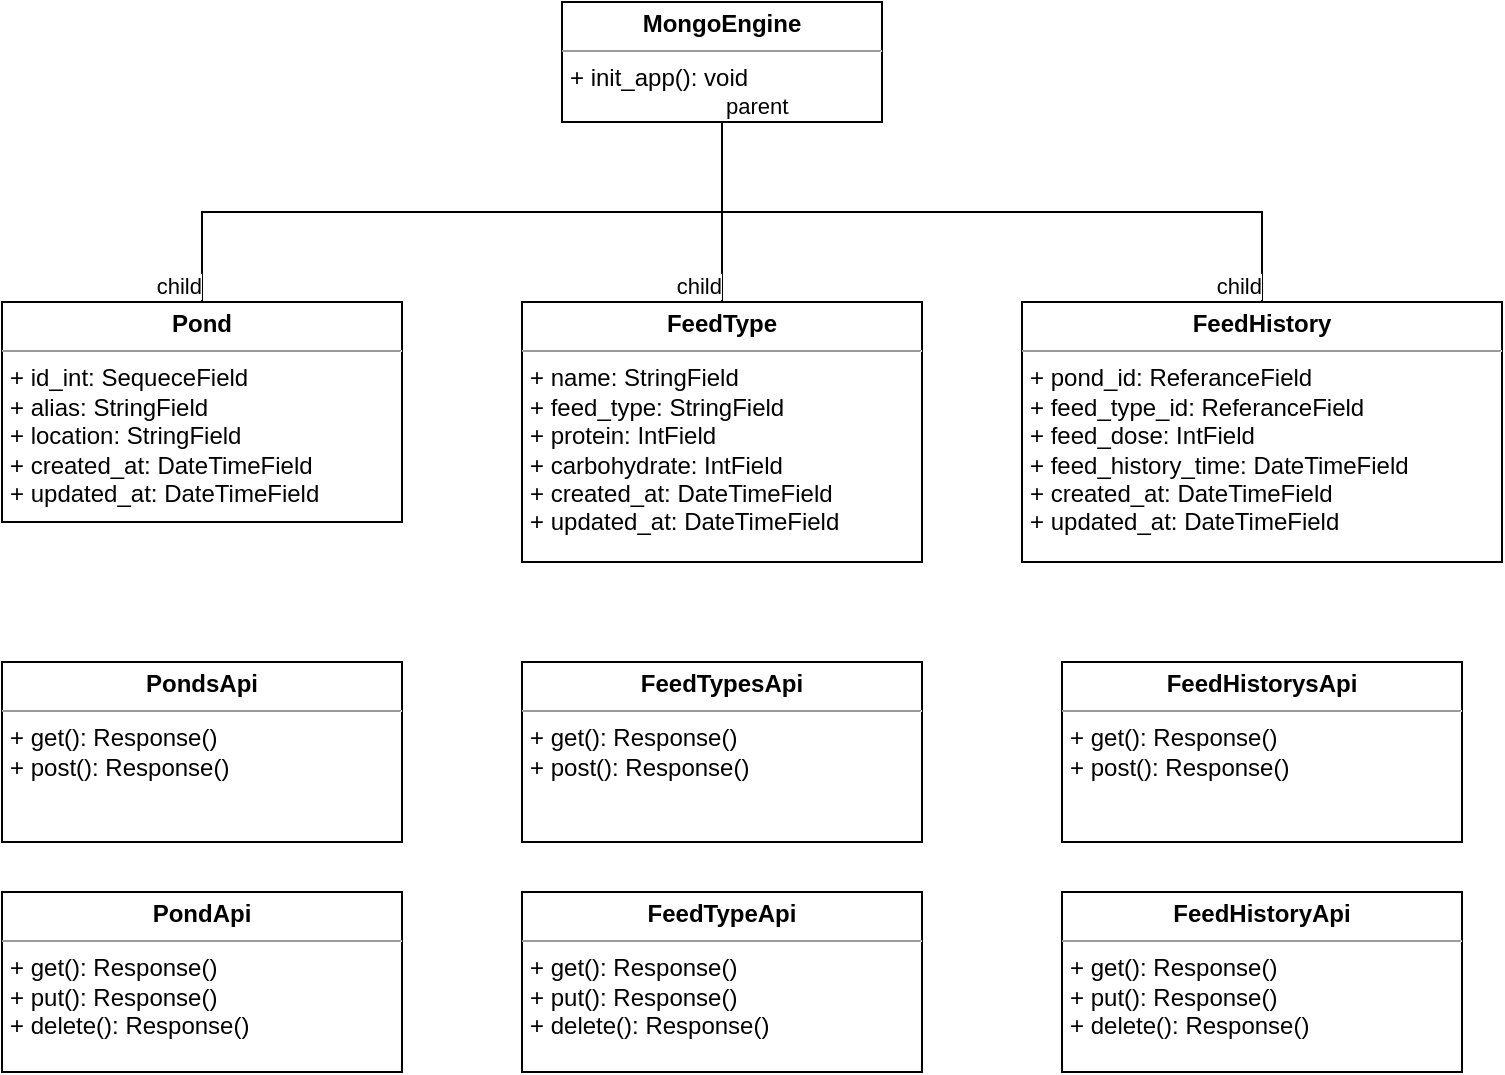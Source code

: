 <mxfile version="20.2.0" type="device"><diagram id="C5RBs43oDa-KdzZeNtuy" name="Page-1"><mxGraphModel dx="1183" dy="690" grid="1" gridSize="10" guides="1" tooltips="1" connect="1" arrows="1" fold="1" page="1" pageScale="1" pageWidth="827" pageHeight="1169" math="0" shadow="0"><root><mxCell id="WIyWlLk6GJQsqaUBKTNV-0"/><mxCell id="WIyWlLk6GJQsqaUBKTNV-1" parent="WIyWlLk6GJQsqaUBKTNV-0"/><mxCell id="QQqRuWJOdG588FrMnJtd-13" value="&lt;p style=&quot;margin:0px;margin-top:4px;text-align:center;&quot;&gt;&lt;b&gt;MongoEngine&lt;/b&gt;&lt;/p&gt;&lt;hr size=&quot;1&quot;&gt;&lt;p style=&quot;margin:0px;margin-left:4px;&quot;&gt;&lt;/p&gt;&lt;p style=&quot;margin:0px;margin-left:4px;&quot;&gt;+ init_app(): void&lt;/p&gt;" style="verticalAlign=top;align=left;overflow=fill;fontSize=12;fontFamily=Helvetica;html=1;" vertex="1" parent="WIyWlLk6GJQsqaUBKTNV-1"><mxGeometry x="350" y="30" width="160" height="60" as="geometry"/></mxCell><mxCell id="QQqRuWJOdG588FrMnJtd-15" value="&lt;p style=&quot;margin:0px;margin-top:4px;text-align:center;&quot;&gt;&lt;b&gt;Pond&lt;/b&gt;&lt;/p&gt;&lt;hr size=&quot;1&quot;&gt;&lt;p style=&quot;margin:0px;margin-left:4px;&quot;&gt;+ id_int: SequeceField&lt;/p&gt;&lt;p style=&quot;margin:0px;margin-left:4px;&quot;&gt;+ alias: StringField&lt;br&gt;&lt;/p&gt;&lt;p style=&quot;margin:0px;margin-left:4px;&quot;&gt;+ location: StringField&lt;/p&gt;&lt;p style=&quot;margin:0px;margin-left:4px;&quot;&gt;+ created_at: DateTimeField&lt;br&gt;&lt;/p&gt;&lt;p style=&quot;margin:0px;margin-left:4px;&quot;&gt;+ updated_at: DateTimeField&lt;br&gt;&lt;/p&gt;&lt;p style=&quot;margin:0px;margin-left:4px;&quot;&gt;&lt;br&gt;&lt;/p&gt;" style="verticalAlign=top;align=left;overflow=fill;fontSize=12;fontFamily=Helvetica;html=1;" vertex="1" parent="WIyWlLk6GJQsqaUBKTNV-1"><mxGeometry x="70" y="180" width="200" height="110" as="geometry"/></mxCell><mxCell id="QQqRuWJOdG588FrMnJtd-16" value="&lt;p style=&quot;margin:0px;margin-top:4px;text-align:center;&quot;&gt;&lt;b&gt;FeedType&lt;/b&gt;&lt;/p&gt;&lt;hr size=&quot;1&quot;&gt;&lt;p style=&quot;margin:0px;margin-left:4px;&quot;&gt;&lt;span style=&quot;background-color: initial;&quot;&gt;+ name: StringField&lt;/span&gt;&lt;br&gt;&lt;/p&gt;&lt;p style=&quot;margin:0px;margin-left:4px;&quot;&gt;+ feed_type: StringField&lt;br&gt;&lt;/p&gt;&lt;p style=&quot;margin:0px;margin-left:4px;&quot;&gt;+ protein: IntField&lt;/p&gt;&lt;p style=&quot;margin:0px;margin-left:4px;&quot;&gt;+ carbohydrate: IntField&lt;br&gt;&lt;/p&gt;&lt;p style=&quot;margin:0px;margin-left:4px;&quot;&gt;+ created_at: DateTimeField&lt;br&gt;&lt;/p&gt;&lt;p style=&quot;margin:0px;margin-left:4px;&quot;&gt;+ updated_at: DateTimeField&lt;br&gt;&lt;/p&gt;&lt;p style=&quot;margin:0px;margin-left:4px;&quot;&gt;&lt;br&gt;&lt;/p&gt;" style="verticalAlign=top;align=left;overflow=fill;fontSize=12;fontFamily=Helvetica;html=1;" vertex="1" parent="WIyWlLk6GJQsqaUBKTNV-1"><mxGeometry x="330" y="180" width="200" height="130" as="geometry"/></mxCell><mxCell id="QQqRuWJOdG588FrMnJtd-17" value="&lt;p style=&quot;margin:0px;margin-top:4px;text-align:center;&quot;&gt;&lt;b&gt;FeedHistory&lt;/b&gt;&lt;/p&gt;&lt;hr size=&quot;1&quot;&gt;&lt;p style=&quot;margin:0px;margin-left:4px;&quot;&gt;&lt;span style=&quot;background-color: initial;&quot;&gt;+ pond_id: ReferanceField&lt;/span&gt;&lt;br&gt;&lt;/p&gt;&lt;p style=&quot;margin:0px;margin-left:4px;&quot;&gt;+ feed_type_id: ReferanceField&lt;br&gt;&lt;/p&gt;&lt;p style=&quot;margin:0px;margin-left:4px;&quot;&gt;+ feed_dose: IntField&lt;/p&gt;&lt;p style=&quot;margin:0px;margin-left:4px;&quot;&gt;+ feed_history_time: DateTimeField&lt;br&gt;&lt;/p&gt;&lt;p style=&quot;margin:0px;margin-left:4px;&quot;&gt;+ created_at: DateTimeField&lt;br&gt;&lt;/p&gt;&lt;p style=&quot;margin:0px;margin-left:4px;&quot;&gt;+ updated_at: DateTimeField&lt;br&gt;&lt;/p&gt;&lt;p style=&quot;margin:0px;margin-left:4px;&quot;&gt;&lt;br&gt;&lt;/p&gt;" style="verticalAlign=top;align=left;overflow=fill;fontSize=12;fontFamily=Helvetica;html=1;" vertex="1" parent="WIyWlLk6GJQsqaUBKTNV-1"><mxGeometry x="580" y="180" width="240" height="130" as="geometry"/></mxCell><mxCell id="QQqRuWJOdG588FrMnJtd-19" value="" style="endArrow=none;html=1;edgeStyle=orthogonalEdgeStyle;rounded=0;exitX=0.5;exitY=1;exitDx=0;exitDy=0;entryX=0.5;entryY=0;entryDx=0;entryDy=0;" edge="1" parent="WIyWlLk6GJQsqaUBKTNV-1" source="QQqRuWJOdG588FrMnJtd-13" target="QQqRuWJOdG588FrMnJtd-15"><mxGeometry relative="1" as="geometry"><mxPoint x="310" y="290" as="sourcePoint"/><mxPoint x="470" y="290" as="targetPoint"/></mxGeometry></mxCell><mxCell id="QQqRuWJOdG588FrMnJtd-20" value="parent" style="edgeLabel;resizable=0;html=1;align=left;verticalAlign=bottom;" connectable="0" vertex="1" parent="QQqRuWJOdG588FrMnJtd-19"><mxGeometry x="-1" relative="1" as="geometry"/></mxCell><mxCell id="QQqRuWJOdG588FrMnJtd-21" value="child" style="edgeLabel;resizable=0;html=1;align=right;verticalAlign=bottom;" connectable="0" vertex="1" parent="QQqRuWJOdG588FrMnJtd-19"><mxGeometry x="1" relative="1" as="geometry"/></mxCell><mxCell id="QQqRuWJOdG588FrMnJtd-22" value="" style="endArrow=none;html=1;edgeStyle=orthogonalEdgeStyle;rounded=0;exitX=0.5;exitY=1;exitDx=0;exitDy=0;entryX=0.5;entryY=0;entryDx=0;entryDy=0;" edge="1" parent="WIyWlLk6GJQsqaUBKTNV-1" source="QQqRuWJOdG588FrMnJtd-13" target="QQqRuWJOdG588FrMnJtd-16"><mxGeometry relative="1" as="geometry"><mxPoint x="424" y="100" as="sourcePoint"/><mxPoint x="180" y="190" as="targetPoint"/></mxGeometry></mxCell><mxCell id="QQqRuWJOdG588FrMnJtd-23" value="parent" style="edgeLabel;resizable=0;html=1;align=left;verticalAlign=bottom;" connectable="0" vertex="1" parent="QQqRuWJOdG588FrMnJtd-22"><mxGeometry x="-1" relative="1" as="geometry"/></mxCell><mxCell id="QQqRuWJOdG588FrMnJtd-24" value="child" style="edgeLabel;resizable=0;html=1;align=right;verticalAlign=bottom;" connectable="0" vertex="1" parent="QQqRuWJOdG588FrMnJtd-22"><mxGeometry x="1" relative="1" as="geometry"/></mxCell><mxCell id="QQqRuWJOdG588FrMnJtd-25" value="" style="endArrow=none;html=1;edgeStyle=orthogonalEdgeStyle;rounded=0;entryX=0.5;entryY=0;entryDx=0;entryDy=0;exitX=0.5;exitY=1;exitDx=0;exitDy=0;" edge="1" parent="WIyWlLk6GJQsqaUBKTNV-1" source="QQqRuWJOdG588FrMnJtd-13" target="QQqRuWJOdG588FrMnJtd-17"><mxGeometry relative="1" as="geometry"><mxPoint x="520" y="120" as="sourcePoint"/><mxPoint x="440" y="190" as="targetPoint"/></mxGeometry></mxCell><mxCell id="QQqRuWJOdG588FrMnJtd-26" value="parent" style="edgeLabel;resizable=0;html=1;align=left;verticalAlign=bottom;" connectable="0" vertex="1" parent="QQqRuWJOdG588FrMnJtd-25"><mxGeometry x="-1" relative="1" as="geometry"/></mxCell><mxCell id="QQqRuWJOdG588FrMnJtd-27" value="child" style="edgeLabel;resizable=0;html=1;align=right;verticalAlign=bottom;" connectable="0" vertex="1" parent="QQqRuWJOdG588FrMnJtd-25"><mxGeometry x="1" relative="1" as="geometry"/></mxCell><mxCell id="QQqRuWJOdG588FrMnJtd-28" value="&lt;p style=&quot;margin:0px;margin-top:4px;text-align:center;&quot;&gt;&lt;b&gt;FeedHistorysApi&lt;/b&gt;&lt;/p&gt;&lt;hr size=&quot;1&quot;&gt;&lt;p style=&quot;margin:0px;margin-left:4px;&quot;&gt;+ get(): Response()&lt;/p&gt;&lt;p style=&quot;margin:0px;margin-left:4px;&quot;&gt;+ post(): Response()&lt;/p&gt;&lt;p style=&quot;margin:0px;margin-left:4px;&quot;&gt;&lt;br&gt;&lt;/p&gt;" style="verticalAlign=top;align=left;overflow=fill;fontSize=12;fontFamily=Helvetica;html=1;" vertex="1" parent="WIyWlLk6GJQsqaUBKTNV-1"><mxGeometry x="600" y="360" width="200" height="90" as="geometry"/></mxCell><mxCell id="QQqRuWJOdG588FrMnJtd-29" value="&lt;p style=&quot;margin:0px;margin-top:4px;text-align:center;&quot;&gt;&lt;b&gt;FeedHistoryApi&lt;/b&gt;&lt;/p&gt;&lt;hr size=&quot;1&quot;&gt;&lt;p style=&quot;margin:0px;margin-left:4px;&quot;&gt;+ get(): Response()&lt;/p&gt;&lt;p style=&quot;margin:0px;margin-left:4px;&quot;&gt;+ put(): Response()&lt;/p&gt;&lt;p style=&quot;margin:0px;margin-left:4px;&quot;&gt;+ delete(): Response()&lt;/p&gt;&lt;p style=&quot;margin:0px;margin-left:4px;&quot;&gt;&lt;br&gt;&lt;/p&gt;" style="verticalAlign=top;align=left;overflow=fill;fontSize=12;fontFamily=Helvetica;html=1;" vertex="1" parent="WIyWlLk6GJQsqaUBKTNV-1"><mxGeometry x="600" y="475" width="200" height="90" as="geometry"/></mxCell><mxCell id="QQqRuWJOdG588FrMnJtd-30" value="&lt;p style=&quot;margin:0px;margin-top:4px;text-align:center;&quot;&gt;&lt;b&gt;FeedTypesApi&lt;/b&gt;&lt;/p&gt;&lt;hr size=&quot;1&quot;&gt;&lt;p style=&quot;margin:0px;margin-left:4px;&quot;&gt;+ get(): Response()&lt;/p&gt;&lt;p style=&quot;margin:0px;margin-left:4px;&quot;&gt;+ post(): Response()&lt;/p&gt;&lt;p style=&quot;margin:0px;margin-left:4px;&quot;&gt;&lt;br&gt;&lt;/p&gt;" style="verticalAlign=top;align=left;overflow=fill;fontSize=12;fontFamily=Helvetica;html=1;" vertex="1" parent="WIyWlLk6GJQsqaUBKTNV-1"><mxGeometry x="330" y="360" width="200" height="90" as="geometry"/></mxCell><mxCell id="QQqRuWJOdG588FrMnJtd-31" value="&lt;p style=&quot;margin:0px;margin-top:4px;text-align:center;&quot;&gt;&lt;b&gt;FeedTypeApi&lt;/b&gt;&lt;br&gt;&lt;/p&gt;&lt;hr size=&quot;1&quot;&gt;&lt;p style=&quot;margin:0px;margin-left:4px;&quot;&gt;+ get(): Response()&lt;/p&gt;&lt;p style=&quot;margin:0px;margin-left:4px;&quot;&gt;+ put(): Response()&lt;/p&gt;&lt;p style=&quot;margin:0px;margin-left:4px;&quot;&gt;+ delete(): Response()&lt;/p&gt;&lt;p style=&quot;margin:0px;margin-left:4px;&quot;&gt;&lt;br&gt;&lt;/p&gt;" style="verticalAlign=top;align=left;overflow=fill;fontSize=12;fontFamily=Helvetica;html=1;" vertex="1" parent="WIyWlLk6GJQsqaUBKTNV-1"><mxGeometry x="330" y="475" width="200" height="90" as="geometry"/></mxCell><mxCell id="QQqRuWJOdG588FrMnJtd-32" value="&lt;p style=&quot;margin:0px;margin-top:4px;text-align:center;&quot;&gt;&lt;b&gt;PondsApi&lt;/b&gt;&lt;/p&gt;&lt;hr size=&quot;1&quot;&gt;&lt;p style=&quot;margin:0px;margin-left:4px;&quot;&gt;+ get(): Response()&lt;/p&gt;&lt;p style=&quot;margin:0px;margin-left:4px;&quot;&gt;+ post(): Response()&lt;/p&gt;&lt;p style=&quot;margin:0px;margin-left:4px;&quot;&gt;&lt;br&gt;&lt;/p&gt;" style="verticalAlign=top;align=left;overflow=fill;fontSize=12;fontFamily=Helvetica;html=1;" vertex="1" parent="WIyWlLk6GJQsqaUBKTNV-1"><mxGeometry x="70" y="360" width="200" height="90" as="geometry"/></mxCell><mxCell id="QQqRuWJOdG588FrMnJtd-33" value="&lt;p style=&quot;margin:0px;margin-top:4px;text-align:center;&quot;&gt;&lt;b&gt;PondApi&lt;/b&gt;&lt;br&gt;&lt;/p&gt;&lt;hr size=&quot;1&quot;&gt;&lt;p style=&quot;margin:0px;margin-left:4px;&quot;&gt;+ get(): Response()&lt;/p&gt;&lt;p style=&quot;margin:0px;margin-left:4px;&quot;&gt;+ put(): Response()&lt;/p&gt;&lt;p style=&quot;margin:0px;margin-left:4px;&quot;&gt;+ delete(): Response()&lt;/p&gt;&lt;p style=&quot;margin:0px;margin-left:4px;&quot;&gt;&lt;br&gt;&lt;/p&gt;" style="verticalAlign=top;align=left;overflow=fill;fontSize=12;fontFamily=Helvetica;html=1;" vertex="1" parent="WIyWlLk6GJQsqaUBKTNV-1"><mxGeometry x="70" y="475" width="200" height="90" as="geometry"/></mxCell></root></mxGraphModel></diagram></mxfile>